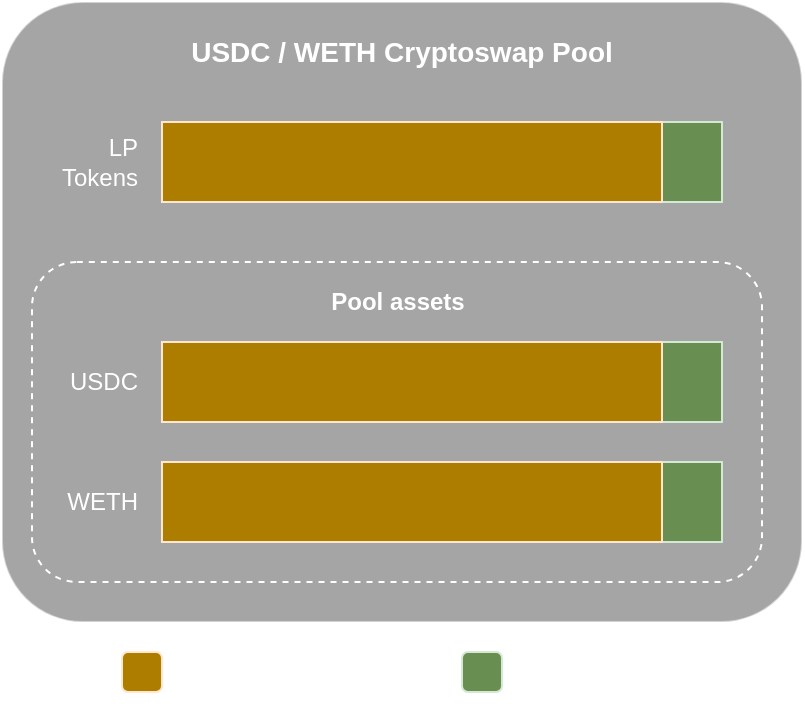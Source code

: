 <mxfile version="21.6.5" type="device">
  <diagram name="Page-1" id="XQpnbHps4Ra_ysarjgnG">
    <mxGraphModel dx="1364" dy="4843" grid="1" gridSize="10" guides="1" tooltips="1" connect="1" arrows="1" fold="1" page="1" pageScale="1" pageWidth="1060" pageHeight="2000" math="0" shadow="0">
      <root>
        <mxCell id="0" />
        <mxCell id="1" parent="0" />
        <mxCell id="uSqVCuNqCW10vcJo9bsy-27" value="" style="rounded=1;whiteSpace=wrap;html=1;arcSize=13;textOpacity=50;opacity=50;fillColor=#4D4D4D;strokeColor=#FFFFFF;" parent="1" vertex="1">
          <mxGeometry x="40" y="-2020" width="400" height="310" as="geometry" />
        </mxCell>
        <mxCell id="uSqVCuNqCW10vcJo9bsy-49" value="" style="rounded=1;whiteSpace=wrap;html=1;arcSize=14;dashed=1;fillColor=none;strokeColor=#FFFFFF;" parent="1" vertex="1">
          <mxGeometry x="55" y="-1890" width="365" height="160" as="geometry" />
        </mxCell>
        <mxCell id="uSqVCuNqCW10vcJo9bsy-10" value="" style="rounded=1;whiteSpace=wrap;html=1;fillColor=#AD7D00;strokeColor=#FFE6CC;" parent="1" vertex="1">
          <mxGeometry x="100" y="-1695" width="20" height="20" as="geometry" />
        </mxCell>
        <mxCell id="uSqVCuNqCW10vcJo9bsy-11" value="" style="rounded=1;whiteSpace=wrap;html=1;fillColor=#688F51;strokeColor=#D5E8D4;" parent="1" vertex="1">
          <mxGeometry x="270" y="-1695" width="20" height="20" as="geometry" />
        </mxCell>
        <mxCell id="uSqVCuNqCW10vcJo9bsy-12" value="User Assets" style="text;html=1;strokeColor=none;fillColor=none;align=left;verticalAlign=middle;whiteSpace=wrap;rounded=0;fontColor=#FFFFFF;" parent="1" vertex="1">
          <mxGeometry x="130" y="-1700" width="80" height="30" as="geometry" />
        </mxCell>
        <mxCell id="uSqVCuNqCW10vcJo9bsy-13" value="Admin Fees" style="text;html=1;strokeColor=none;fillColor=none;align=left;verticalAlign=middle;whiteSpace=wrap;rounded=0;fontColor=#FFFFFF;" parent="1" vertex="1">
          <mxGeometry x="300" y="-1700" width="100" height="30" as="geometry" />
        </mxCell>
        <mxCell id="uSqVCuNqCW10vcJo9bsy-28" value="" style="rounded=0;whiteSpace=wrap;html=1;fillColor=#688F51;strokeColor=#D5E8D4;" parent="1" vertex="1">
          <mxGeometry x="370" y="-1960" width="30" height="40" as="geometry" />
        </mxCell>
        <mxCell id="uSqVCuNqCW10vcJo9bsy-29" value="LP Tokens" style="text;html=1;strokeColor=none;fillColor=none;align=right;verticalAlign=middle;whiteSpace=wrap;rounded=0;fontColor=#FFFFFF;" parent="1" vertex="1">
          <mxGeometry x="60" y="-1960" width="50" height="40" as="geometry" />
        </mxCell>
        <mxCell id="uSqVCuNqCW10vcJo9bsy-30" value="" style="rounded=0;whiteSpace=wrap;html=1;fillColor=#AD7D00;strokeColor=#FFE6CC;" parent="1" vertex="1">
          <mxGeometry x="120" y="-1960" width="250" height="40" as="geometry" />
        </mxCell>
        <mxCell id="uSqVCuNqCW10vcJo9bsy-31" value="USDC / WETH Cryptoswap Pool" style="text;html=1;strokeColor=none;fillColor=none;align=center;verticalAlign=middle;whiteSpace=wrap;rounded=0;fontSize=14;fontStyle=1;fontColor=#FFFFFF;" parent="1" vertex="1">
          <mxGeometry x="40" y="-2020" width="400" height="50" as="geometry" />
        </mxCell>
        <mxCell id="uSqVCuNqCW10vcJo9bsy-32" value="" style="rounded=0;whiteSpace=wrap;html=1;fillColor=#688F51;strokeColor=#D5E8D4;" parent="1" vertex="1">
          <mxGeometry x="370" y="-1850" width="30" height="40" as="geometry" />
        </mxCell>
        <mxCell id="uSqVCuNqCW10vcJo9bsy-33" value="USDC" style="text;html=1;strokeColor=none;fillColor=none;align=right;verticalAlign=middle;whiteSpace=wrap;rounded=0;fontColor=#FFFFFF;" parent="1" vertex="1">
          <mxGeometry x="60" y="-1850" width="50" height="40" as="geometry" />
        </mxCell>
        <mxCell id="uSqVCuNqCW10vcJo9bsy-34" value="" style="rounded=0;whiteSpace=wrap;html=1;fillColor=#AD7D00;strokeColor=#FFE6CC;" parent="1" vertex="1">
          <mxGeometry x="120" y="-1850" width="250" height="40" as="geometry" />
        </mxCell>
        <mxCell id="uSqVCuNqCW10vcJo9bsy-35" value="" style="rounded=0;whiteSpace=wrap;html=1;fillColor=#688F51;strokeColor=#D5E8D4;" parent="1" vertex="1">
          <mxGeometry x="370" y="-1790" width="30" height="40" as="geometry" />
        </mxCell>
        <mxCell id="uSqVCuNqCW10vcJo9bsy-36" value="" style="rounded=0;whiteSpace=wrap;html=1;fillColor=#AD7D00;strokeColor=#FFE6CC;" parent="1" vertex="1">
          <mxGeometry x="120" y="-1790" width="250" height="40" as="geometry" />
        </mxCell>
        <mxCell id="uSqVCuNqCW10vcJo9bsy-37" value="WETH" style="text;html=1;strokeColor=none;fillColor=none;align=right;verticalAlign=middle;whiteSpace=wrap;rounded=0;fontColor=#FFFFFF;" parent="1" vertex="1">
          <mxGeometry x="60" y="-1790" width="50" height="40" as="geometry" />
        </mxCell>
        <mxCell id="uSqVCuNqCW10vcJo9bsy-51" value="Pool assets" style="text;html=1;strokeColor=none;fillColor=none;align=center;verticalAlign=middle;whiteSpace=wrap;rounded=0;fontStyle=1;fontSize=12;fontColor=#FFFFFF;" parent="1" vertex="1">
          <mxGeometry x="52.5" y="-1890" width="370" height="40" as="geometry" />
        </mxCell>
      </root>
    </mxGraphModel>
  </diagram>
</mxfile>
